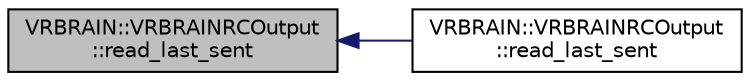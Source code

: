 digraph "VRBRAIN::VRBRAINRCOutput::read_last_sent"
{
 // INTERACTIVE_SVG=YES
  edge [fontname="Helvetica",fontsize="10",labelfontname="Helvetica",labelfontsize="10"];
  node [fontname="Helvetica",fontsize="10",shape=record];
  rankdir="LR";
  Node1 [label="VRBRAIN::VRBRAINRCOutput\l::read_last_sent",height=0.2,width=0.4,color="black", fillcolor="grey75", style="filled", fontcolor="black"];
  Node1 -> Node2 [dir="back",color="midnightblue",fontsize="10",style="solid",fontname="Helvetica"];
  Node2 [label="VRBRAIN::VRBRAINRCOutput\l::read_last_sent",height=0.2,width=0.4,color="black", fillcolor="white", style="filled",URL="$classVRBRAIN_1_1VRBRAINRCOutput.html#a3ec2f5d3161ee2dffdaa12a45b201db4"];
}
